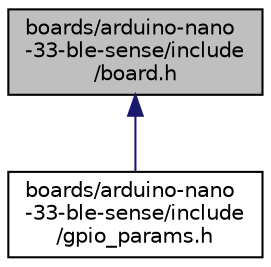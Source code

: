 digraph "boards/arduino-nano-33-ble-sense/include/board.h"
{
 // LATEX_PDF_SIZE
  edge [fontname="Helvetica",fontsize="10",labelfontname="Helvetica",labelfontsize="10"];
  node [fontname="Helvetica",fontsize="10",shape=record];
  Node1 [label="boards/arduino-nano\l-33-ble-sense/include\l/board.h",height=0.2,width=0.4,color="black", fillcolor="grey75", style="filled", fontcolor="black",tooltip="Board specific configuration for the Arduino Nano 33 BLE sense."];
  Node1 -> Node2 [dir="back",color="midnightblue",fontsize="10",style="solid",fontname="Helvetica"];
  Node2 [label="boards/arduino-nano\l-33-ble-sense/include\l/gpio_params.h",height=0.2,width=0.4,color="black", fillcolor="white", style="filled",URL="$arduino-nano-33-ble-sense_2include_2gpio__params_8h.html",tooltip="Configuration of SAUL mapped GPIO pins."];
}
